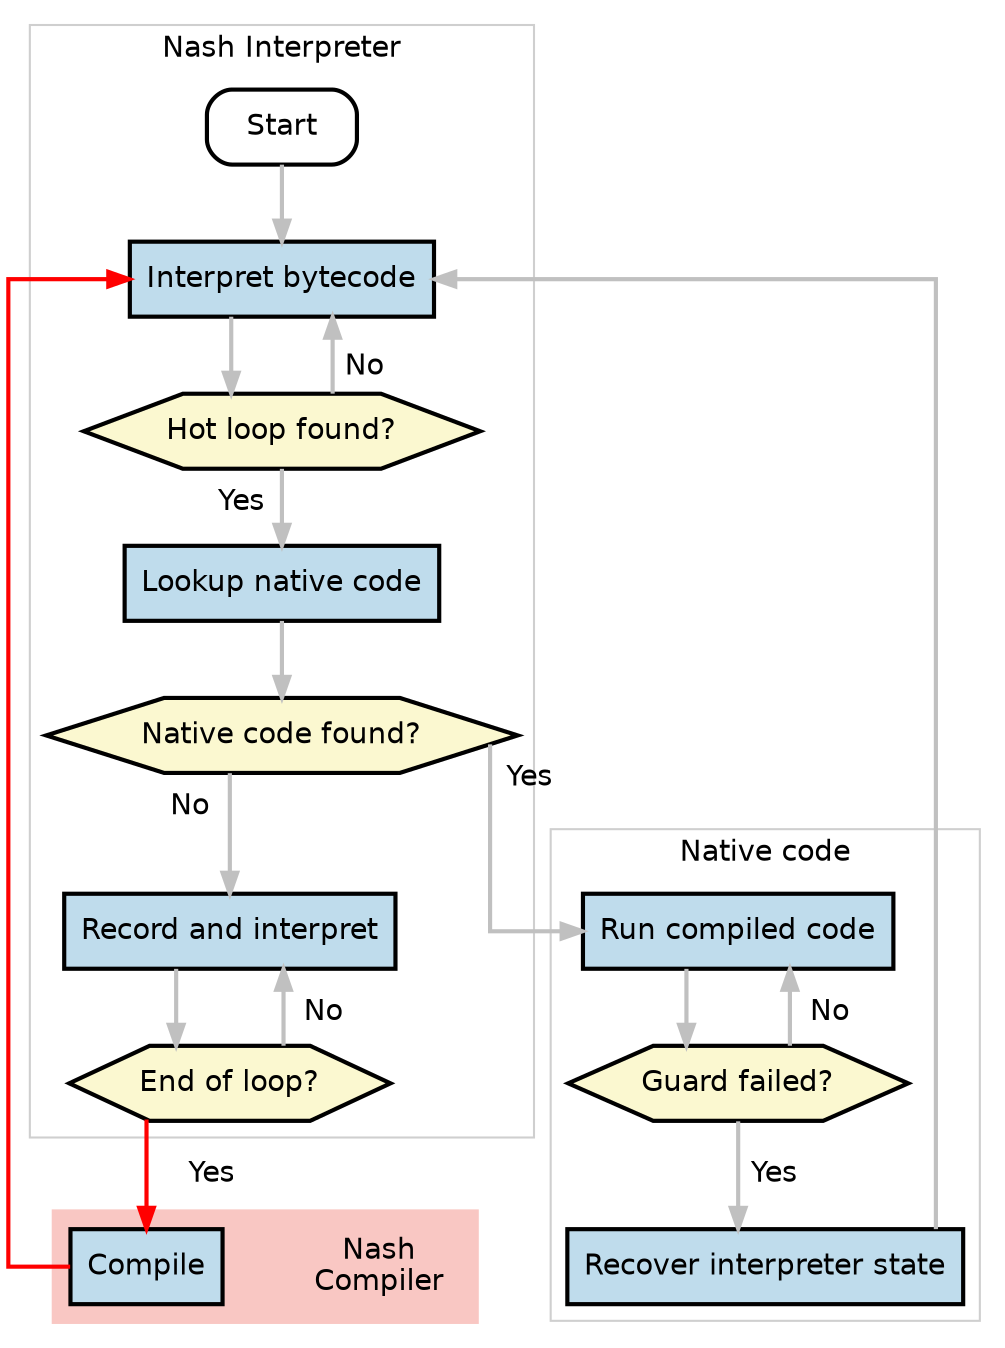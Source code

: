 digraph Flow {
        // rankdir=LR;
        splines=ortho;
        // nodesep=0.25;
        // nodesep=1;
        fontname="Helvetica"
        bgcolor="#ffffff"

        node [fontname="Helvetica"]

        subgraph cluster_interpreter {
                label="Nash Interpreter";
                style="solid";
                color="#cfcfcf";

                node [width=1,shape=box,style="filled,bold,rounded",fontname="Helvetica"] {
                        start [label="Start",fillcolor="#ffffff"];
                        // end [label="End"];
                }

                node [shape=box,style="filled,bold",fillcolor="#bfdcec"] {
                        interpret [label="Interpret bytecode"];
                        lookup [label="Lookup native code"];
                        rec [label="Record and interpret"];
                }
                node [shape=hexagon,style="filled,bold",fillcolor="#fbf8d0"] {
                        is_hotloop [label="Hot loop found?"];
                        has_native [label="Native code found?"];
                        done_rec [label="End of loop?"];
                }
        }

        subgraph cluster_compiler {
                style="filled";
                color="#f9c7c3";
                node [shape=box,style="filled,bold",fillcolor="#bfdcec"] {
                        compile [label="Compile"];
                }
                // label="Nash Compiler";
                node [shape=plaintext,style=""] {
                        l [label="Nash\nCompiler"];
                }
                { rank=same;
                        compile l};
                compile -> l [style="invis"];
        }

        subgraph cluster_native {
                label="Native code";
                style="solid";
                color="#cfcfcf";
                node [shape=box,style="filled,bold",fillcolor="#bfdcec"] {
                        native [label="Run compiled code"];
                        recover [label="Recover interpreter state"];
                }
                node [shape=hexagon,style="filled,bold",fillcolor="#fbf8d0"] {
                        guard [label="Guard failed?"];
                }
        }
        edge [color="red",fontname="Helvetica",style="bold"] {
                done_rec -> compile [label="Yes"];
                compile -> interpret;
        }

        edge [color="grey",fontname="Helvetica",style="bold"] {
                start -> interpret;
                interpret -> is_hotloop;
                is_hotloop -> lookup [taillabel="Yes",labelangle=-50,labeldistance=2.5];
                is_hotloop -> interpret [taillabel="No",labelangle=-50,labeldistance=2];
                lookup -> has_native;
                has_native -> native [taillabel="Yes",labelangle=50,labeldistance=2.5];
                has_native -> rec [taillabel="No",labelangle=-50,labeldistance=2.5];
                rec -> done_rec;

                native -> guard;
                guard -> recover [label="Yes"];
                guard -> native [taillabel="No",labelangle=-50,labeldistance=2.5];
                recover -> interpret;

                done_rec -> rec [taillabel="No",labelangle=-50,labeldistance=2.5];
        }
}